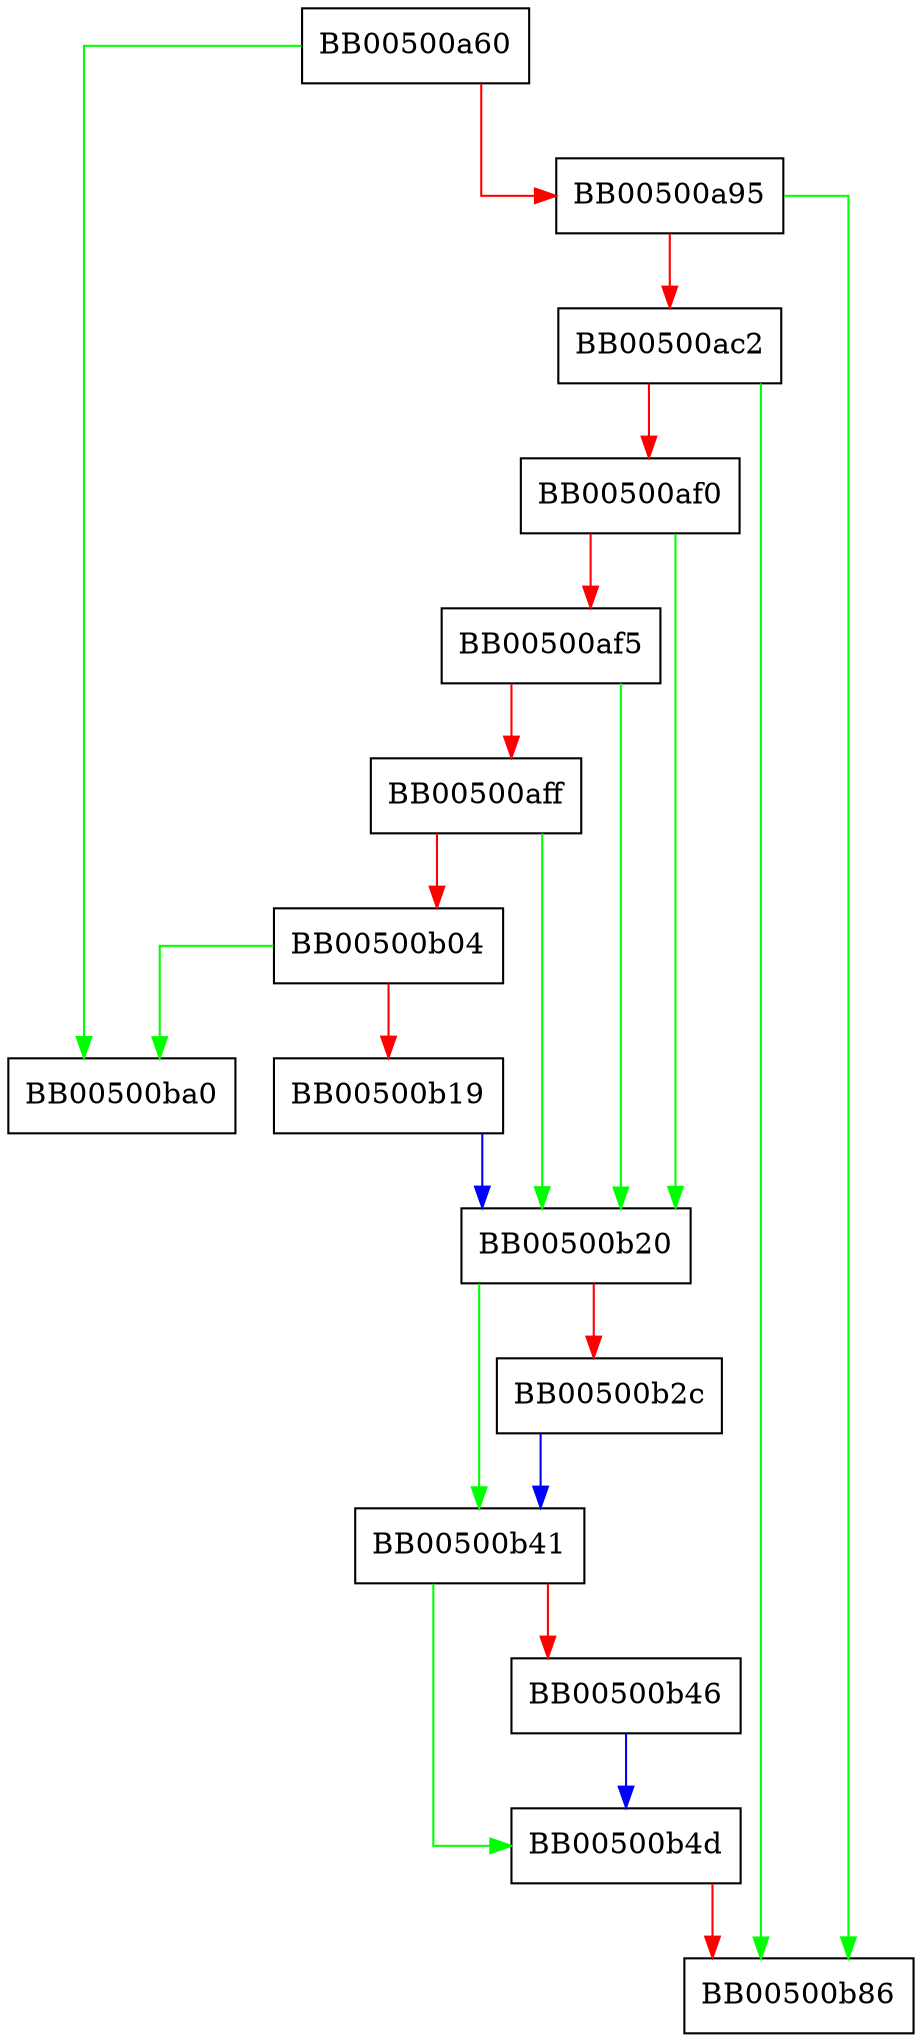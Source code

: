 digraph ossl_quic_lcidm_retire {
  node [shape="box"];
  graph [splines=ortho];
  BB00500a60 -> BB00500ba0 [color="green"];
  BB00500a60 -> BB00500a95 [color="red"];
  BB00500a95 -> BB00500b86 [color="green"];
  BB00500a95 -> BB00500ac2 [color="red"];
  BB00500ac2 -> BB00500b86 [color="green"];
  BB00500ac2 -> BB00500af0 [color="red"];
  BB00500af0 -> BB00500b20 [color="green"];
  BB00500af0 -> BB00500af5 [color="red"];
  BB00500af5 -> BB00500b20 [color="green"];
  BB00500af5 -> BB00500aff [color="red"];
  BB00500aff -> BB00500b20 [color="green"];
  BB00500aff -> BB00500b04 [color="red"];
  BB00500b04 -> BB00500ba0 [color="green"];
  BB00500b04 -> BB00500b19 [color="red"];
  BB00500b19 -> BB00500b20 [color="blue"];
  BB00500b20 -> BB00500b41 [color="green"];
  BB00500b20 -> BB00500b2c [color="red"];
  BB00500b2c -> BB00500b41 [color="blue"];
  BB00500b41 -> BB00500b4d [color="green"];
  BB00500b41 -> BB00500b46 [color="red"];
  BB00500b46 -> BB00500b4d [color="blue"];
  BB00500b4d -> BB00500b86 [color="red"];
}